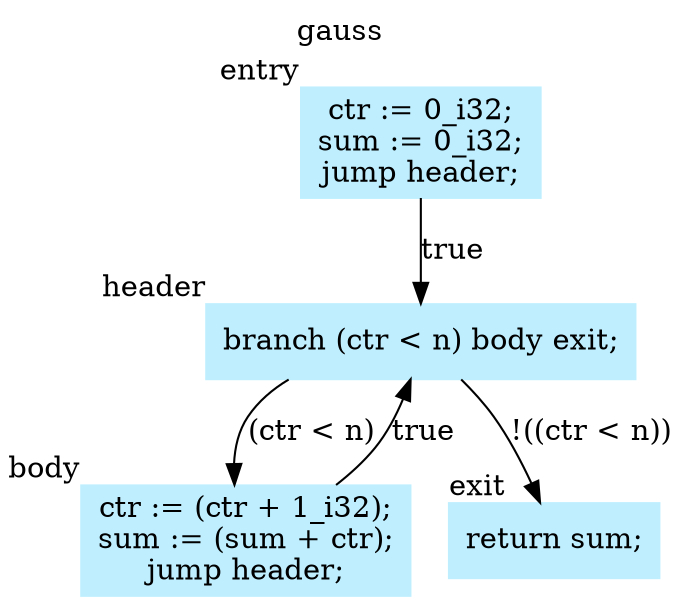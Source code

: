 digraph "gauss" {
  node[style=filled, color=lightblue1, shape="box"];
  label="gauss";
  labelloc="t"

  entry [label="ctr := 0_i32;
sum := 0_i32;
jump header;", xlabel="entry"];
  header [label="branch (ctr < n) body exit;", xlabel="header"];
  body [label="ctr := (ctr + 1_i32);
sum := (sum + ctr);
jump header;", xlabel="body"];
  exit [label="return sum;", xlabel="exit"];
  entry -> header [label="true"];
  header -> body [label="(ctr < n)"];
  header -> exit [label="!((ctr < n))"];
  body -> header [label="true"];
}
